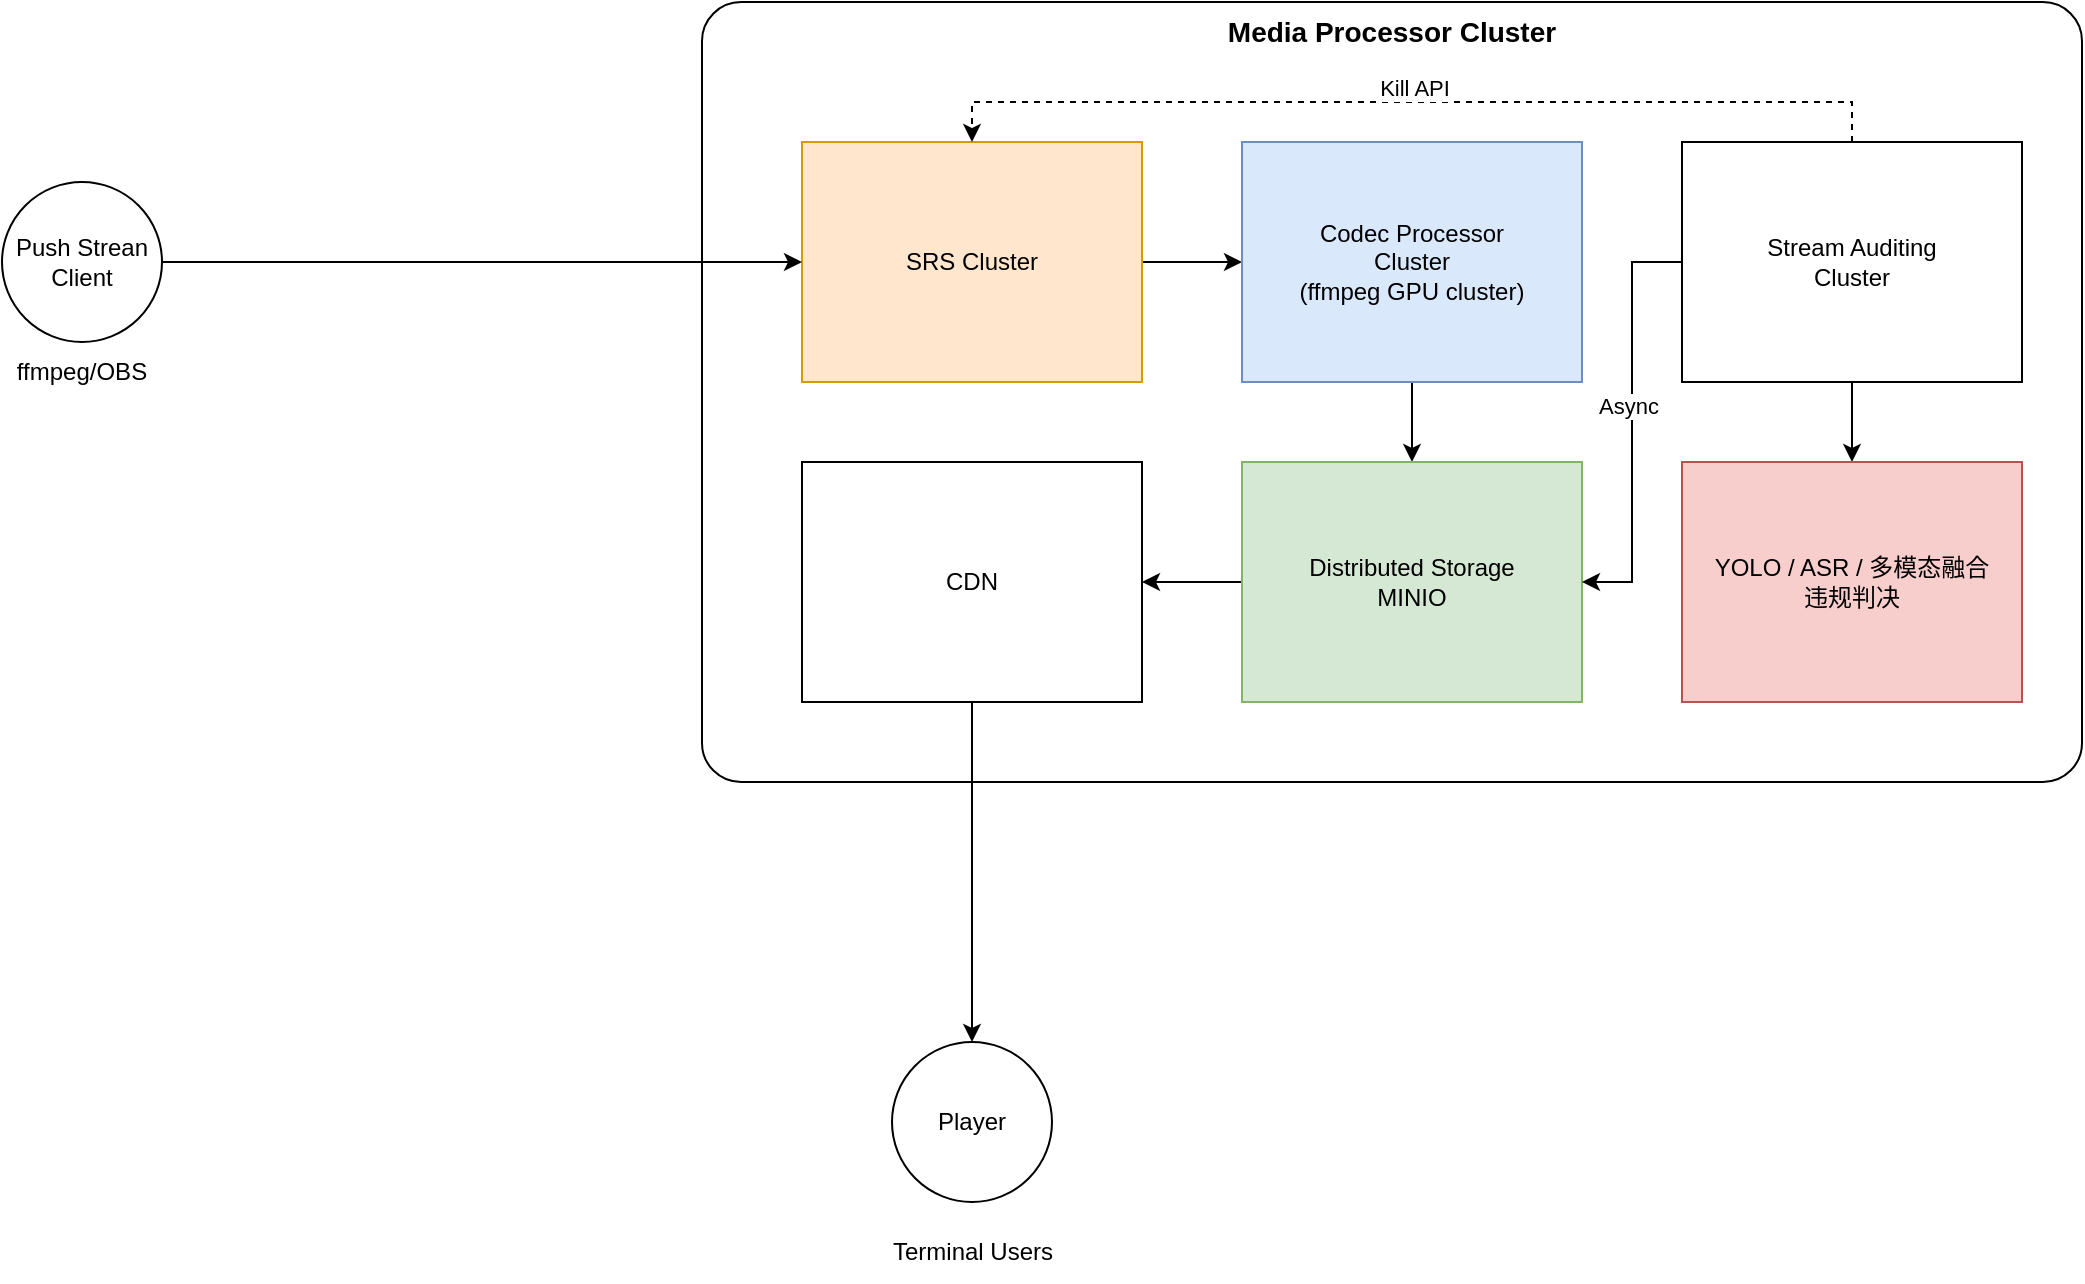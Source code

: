 <mxfile version="28.1.1">
  <diagram name="Page-1" id="bSFZUdOF6E84jAVo828M">
    <mxGraphModel dx="2159" dy="720" grid="1" gridSize="10" guides="1" tooltips="1" connect="1" arrows="1" fold="1" page="1" pageScale="1" pageWidth="850" pageHeight="1100" math="0" shadow="0">
      <root>
        <mxCell id="0" />
        <mxCell id="1" parent="0" />
        <mxCell id="A502C23WNemQoPgt_eVU-1" value="Media Processor Cluster" style="rounded=1;whiteSpace=wrap;html=1;verticalAlign=top;arcSize=5;fontStyle=1;fontSize=14;" vertex="1" parent="1">
          <mxGeometry x="210" y="100" width="690" height="390" as="geometry" />
        </mxCell>
        <mxCell id="A502C23WNemQoPgt_eVU-8" style="edgeStyle=orthogonalEdgeStyle;rounded=0;orthogonalLoop=1;jettySize=auto;html=1;entryX=0;entryY=0.5;entryDx=0;entryDy=0;" edge="1" parent="1" source="A502C23WNemQoPgt_eVU-3" target="A502C23WNemQoPgt_eVU-4">
          <mxGeometry relative="1" as="geometry" />
        </mxCell>
        <mxCell id="A502C23WNemQoPgt_eVU-3" value="SRS Cluster" style="rounded=0;whiteSpace=wrap;html=1;fillColor=#ffe6cc;strokeColor=#d79b00;" vertex="1" parent="1">
          <mxGeometry x="260" y="170" width="170" height="120" as="geometry" />
        </mxCell>
        <mxCell id="A502C23WNemQoPgt_eVU-10" style="edgeStyle=orthogonalEdgeStyle;rounded=0;orthogonalLoop=1;jettySize=auto;html=1;entryX=0.5;entryY=0;entryDx=0;entryDy=0;" edge="1" parent="1" source="A502C23WNemQoPgt_eVU-4" target="A502C23WNemQoPgt_eVU-9">
          <mxGeometry relative="1" as="geometry" />
        </mxCell>
        <mxCell id="A502C23WNemQoPgt_eVU-4" value="Codec Processor&lt;br&gt;Cluster&lt;br&gt;(ffmpeg GPU cluster)" style="rounded=0;whiteSpace=wrap;html=1;fillColor=#dae8fc;strokeColor=#6c8ebf;" vertex="1" parent="1">
          <mxGeometry x="480" y="170" width="170" height="120" as="geometry" />
        </mxCell>
        <mxCell id="A502C23WNemQoPgt_eVU-7" style="edgeStyle=orthogonalEdgeStyle;rounded=0;orthogonalLoop=1;jettySize=auto;html=1;entryX=0;entryY=0.5;entryDx=0;entryDy=0;" edge="1" parent="1" source="A502C23WNemQoPgt_eVU-5" target="A502C23WNemQoPgt_eVU-3">
          <mxGeometry relative="1" as="geometry" />
        </mxCell>
        <mxCell id="A502C23WNemQoPgt_eVU-5" value="Push Strean&lt;br&gt;Client" style="ellipse;whiteSpace=wrap;html=1;aspect=fixed;" vertex="1" parent="1">
          <mxGeometry x="-140" y="190" width="80" height="80" as="geometry" />
        </mxCell>
        <mxCell id="A502C23WNemQoPgt_eVU-6" value="ffmpeg/OBS" style="text;html=1;align=center;verticalAlign=middle;whiteSpace=wrap;rounded=0;" vertex="1" parent="1">
          <mxGeometry x="-130" y="270" width="60" height="30" as="geometry" />
        </mxCell>
        <mxCell id="A502C23WNemQoPgt_eVU-12" style="edgeStyle=orthogonalEdgeStyle;rounded=0;orthogonalLoop=1;jettySize=auto;html=1;" edge="1" parent="1" source="A502C23WNemQoPgt_eVU-9" target="A502C23WNemQoPgt_eVU-11">
          <mxGeometry relative="1" as="geometry" />
        </mxCell>
        <mxCell id="A502C23WNemQoPgt_eVU-9" value="Distributed Storage&lt;br&gt;MINIO" style="rounded=0;whiteSpace=wrap;html=1;fillColor=#d5e8d4;strokeColor=#82b366;" vertex="1" parent="1">
          <mxGeometry x="480" y="330" width="170" height="120" as="geometry" />
        </mxCell>
        <mxCell id="A502C23WNemQoPgt_eVU-18" style="edgeStyle=orthogonalEdgeStyle;rounded=0;orthogonalLoop=1;jettySize=auto;html=1;entryX=0.5;entryY=0;entryDx=0;entryDy=0;" edge="1" parent="1" source="A502C23WNemQoPgt_eVU-11" target="A502C23WNemQoPgt_eVU-16">
          <mxGeometry relative="1" as="geometry" />
        </mxCell>
        <mxCell id="A502C23WNemQoPgt_eVU-11" value="CDN" style="rounded=0;whiteSpace=wrap;html=1;" vertex="1" parent="1">
          <mxGeometry x="260" y="330" width="170" height="120" as="geometry" />
        </mxCell>
        <mxCell id="A502C23WNemQoPgt_eVU-14" style="edgeStyle=orthogonalEdgeStyle;rounded=0;orthogonalLoop=1;jettySize=auto;html=1;entryX=1;entryY=0.5;entryDx=0;entryDy=0;" edge="1" parent="1" source="A502C23WNemQoPgt_eVU-13" target="A502C23WNemQoPgt_eVU-9">
          <mxGeometry relative="1" as="geometry" />
        </mxCell>
        <mxCell id="A502C23WNemQoPgt_eVU-22" value="Async" style="edgeLabel;html=1;align=center;verticalAlign=middle;resizable=0;points=[];" vertex="1" connectable="0" parent="A502C23WNemQoPgt_eVU-14">
          <mxGeometry x="-0.078" y="-2" relative="1" as="geometry">
            <mxPoint as="offset" />
          </mxGeometry>
        </mxCell>
        <mxCell id="A502C23WNemQoPgt_eVU-15" style="edgeStyle=orthogonalEdgeStyle;rounded=0;orthogonalLoop=1;jettySize=auto;html=1;entryX=0.5;entryY=0;entryDx=0;entryDy=0;dashed=1;" edge="1" parent="1" source="A502C23WNemQoPgt_eVU-13" target="A502C23WNemQoPgt_eVU-3">
          <mxGeometry relative="1" as="geometry">
            <Array as="points">
              <mxPoint x="785" y="150" />
              <mxPoint x="345" y="150" />
            </Array>
          </mxGeometry>
        </mxCell>
        <mxCell id="A502C23WNemQoPgt_eVU-21" value="Kill API" style="edgeLabel;html=1;align=center;verticalAlign=middle;resizable=0;points=[];" vertex="1" connectable="0" parent="A502C23WNemQoPgt_eVU-15">
          <mxGeometry x="-0.009" y="-7" relative="1" as="geometry">
            <mxPoint x="-1" as="offset" />
          </mxGeometry>
        </mxCell>
        <mxCell id="A502C23WNemQoPgt_eVU-20" style="edgeStyle=orthogonalEdgeStyle;rounded=0;orthogonalLoop=1;jettySize=auto;html=1;entryX=0.5;entryY=0;entryDx=0;entryDy=0;" edge="1" parent="1" source="A502C23WNemQoPgt_eVU-13" target="A502C23WNemQoPgt_eVU-19">
          <mxGeometry relative="1" as="geometry" />
        </mxCell>
        <mxCell id="A502C23WNemQoPgt_eVU-13" value="Stream Auditing&lt;br&gt;Cluster" style="rounded=0;whiteSpace=wrap;html=1;" vertex="1" parent="1">
          <mxGeometry x="700" y="170" width="170" height="120" as="geometry" />
        </mxCell>
        <mxCell id="A502C23WNemQoPgt_eVU-16" value="Player" style="ellipse;whiteSpace=wrap;html=1;aspect=fixed;" vertex="1" parent="1">
          <mxGeometry x="305" y="620" width="80" height="80" as="geometry" />
        </mxCell>
        <mxCell id="A502C23WNemQoPgt_eVU-17" value="Terminal Users" style="text;html=1;align=center;verticalAlign=middle;whiteSpace=wrap;rounded=0;" vertex="1" parent="1">
          <mxGeometry x="302.5" y="710" width="85" height="30" as="geometry" />
        </mxCell>
        <mxCell id="A502C23WNemQoPgt_eVU-19" value="YOLO / ASR / 多模态融合&lt;br&gt;违规判决" style="rounded=0;whiteSpace=wrap;html=1;fillColor=#f8cecc;strokeColor=#b85450;" vertex="1" parent="1">
          <mxGeometry x="700" y="330" width="170" height="120" as="geometry" />
        </mxCell>
      </root>
    </mxGraphModel>
  </diagram>
</mxfile>
